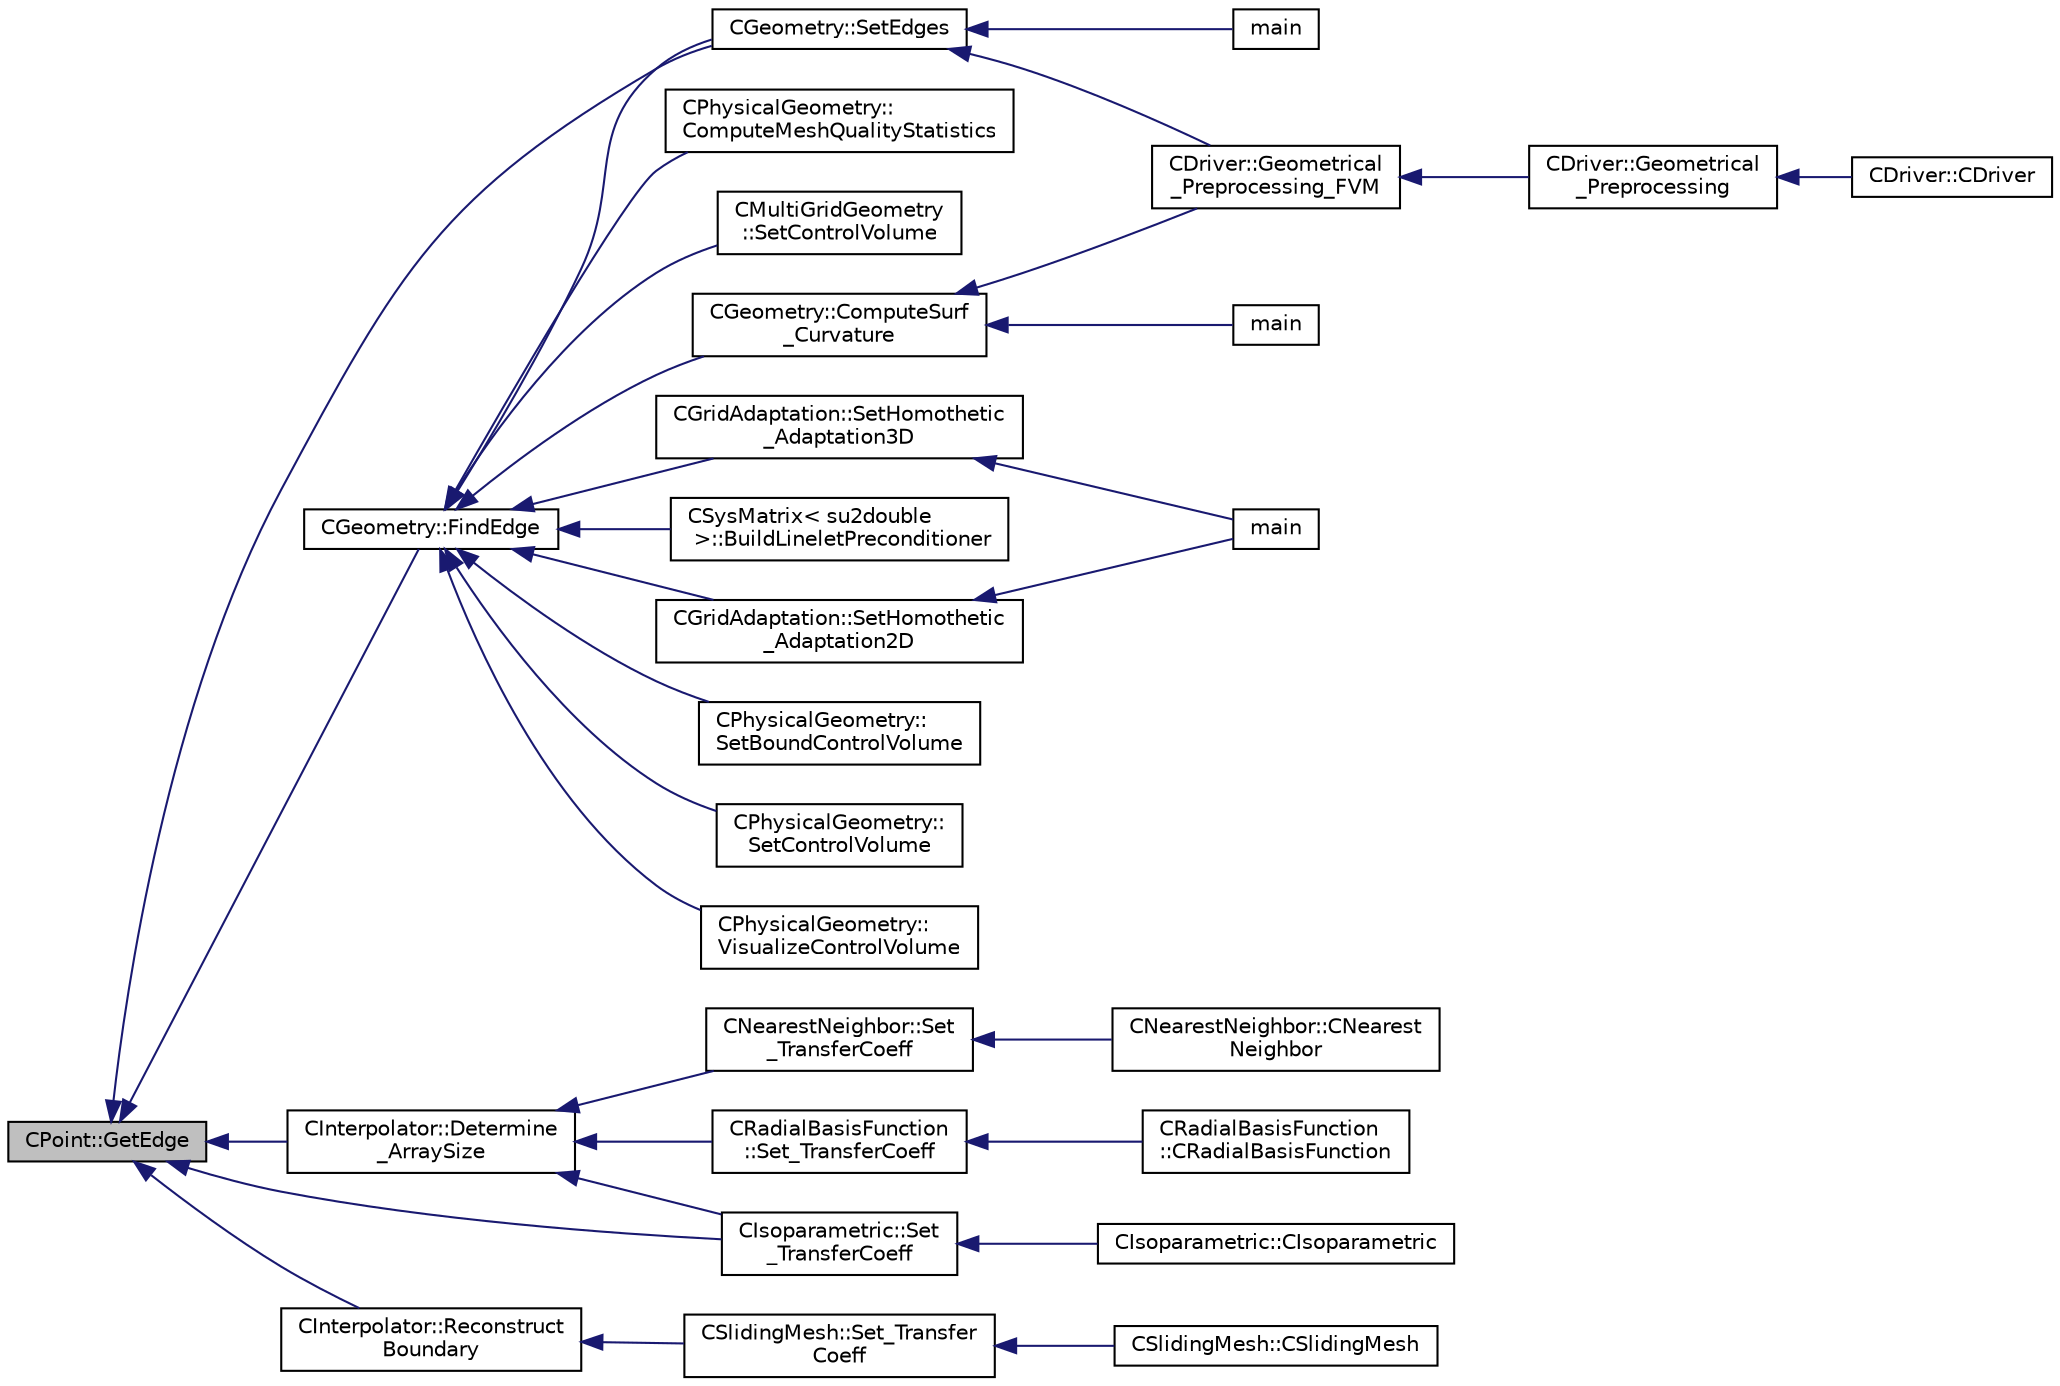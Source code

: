 digraph "CPoint::GetEdge"
{
  edge [fontname="Helvetica",fontsize="10",labelfontname="Helvetica",labelfontsize="10"];
  node [fontname="Helvetica",fontsize="10",shape=record];
  rankdir="LR";
  Node859 [label="CPoint::GetEdge",height=0.2,width=0.4,color="black", fillcolor="grey75", style="filled", fontcolor="black"];
  Node859 -> Node860 [dir="back",color="midnightblue",fontsize="10",style="solid",fontname="Helvetica"];
  Node860 [label="CGeometry::FindEdge",height=0.2,width=0.4,color="black", fillcolor="white", style="filled",URL="$class_c_geometry.html#a1695b3558f1b91fdcfea6a184f94229b",tooltip="Get the edge index from using the nodes of the edge. "];
  Node860 -> Node861 [dir="back",color="midnightblue",fontsize="10",style="solid",fontname="Helvetica"];
  Node861 [label="CGeometry::SetEdges",height=0.2,width=0.4,color="black", fillcolor="white", style="filled",URL="$class_c_geometry.html#afd0eccdc94ace335c037e2f620e73094",tooltip="Sets the edges of an elemment. "];
  Node861 -> Node862 [dir="back",color="midnightblue",fontsize="10",style="solid",fontname="Helvetica"];
  Node862 [label="CDriver::Geometrical\l_Preprocessing_FVM",height=0.2,width=0.4,color="black", fillcolor="white", style="filled",URL="$class_c_driver.html#a2007d2233a2d935a90140499ec4822a4",tooltip="Geometrical_Preprocessing_FVM. "];
  Node862 -> Node863 [dir="back",color="midnightblue",fontsize="10",style="solid",fontname="Helvetica"];
  Node863 [label="CDriver::Geometrical\l_Preprocessing",height=0.2,width=0.4,color="black", fillcolor="white", style="filled",URL="$class_c_driver.html#ad3d55fa299acdb779a7772bcee249004",tooltip="Construction of the edge-based data structure and the multigrid structure. "];
  Node863 -> Node864 [dir="back",color="midnightblue",fontsize="10",style="solid",fontname="Helvetica"];
  Node864 [label="CDriver::CDriver",height=0.2,width=0.4,color="black", fillcolor="white", style="filled",URL="$class_c_driver.html#a3fca4a013a6efa9bbb38fe78a86b5f3d",tooltip="Constructor of the class. "];
  Node861 -> Node865 [dir="back",color="midnightblue",fontsize="10",style="solid",fontname="Helvetica"];
  Node865 [label="main",height=0.2,width=0.4,color="black", fillcolor="white", style="filled",URL="$_s_u2___d_e_f_8cpp.html#a0ddf1224851353fc92bfbff6f499fa97"];
  Node860 -> Node866 [dir="back",color="midnightblue",fontsize="10",style="solid",fontname="Helvetica"];
  Node866 [label="CGeometry::ComputeSurf\l_Curvature",height=0.2,width=0.4,color="black", fillcolor="white", style="filled",URL="$class_c_geometry.html#a260ac40c011a30a0fb55a4cc45eaf88e",tooltip="Find and store all vertices on a sharp corner in the geometry. "];
  Node866 -> Node862 [dir="back",color="midnightblue",fontsize="10",style="solid",fontname="Helvetica"];
  Node866 -> Node867 [dir="back",color="midnightblue",fontsize="10",style="solid",fontname="Helvetica"];
  Node867 [label="main",height=0.2,width=0.4,color="black", fillcolor="white", style="filled",URL="$_s_u2___g_e_o_8cpp.html#a0ddf1224851353fc92bfbff6f499fa97"];
  Node860 -> Node868 [dir="back",color="midnightblue",fontsize="10",style="solid",fontname="Helvetica"];
  Node868 [label="CPhysicalGeometry::\lSetBoundControlVolume",height=0.2,width=0.4,color="black", fillcolor="white", style="filled",URL="$class_c_physical_geometry.html#a1d9a41135773efb3dbc1c8ba18752ea3",tooltip="Set boundary vertex structure of the control volume. "];
  Node860 -> Node869 [dir="back",color="midnightblue",fontsize="10",style="solid",fontname="Helvetica"];
  Node869 [label="CPhysicalGeometry::\lSetControlVolume",height=0.2,width=0.4,color="black", fillcolor="white", style="filled",URL="$class_c_physical_geometry.html#a8d8c95d00048bdbdcde83e0b318e7b01",tooltip="Set the edge structure of the control volume. "];
  Node860 -> Node870 [dir="back",color="midnightblue",fontsize="10",style="solid",fontname="Helvetica"];
  Node870 [label="CPhysicalGeometry::\lVisualizeControlVolume",height=0.2,width=0.4,color="black", fillcolor="white", style="filled",URL="$class_c_physical_geometry.html#abccff4b11413861224417bb9e2f3bfbe",tooltip="Visualize the structure of the control volume(s). "];
  Node860 -> Node871 [dir="back",color="midnightblue",fontsize="10",style="solid",fontname="Helvetica"];
  Node871 [label="CPhysicalGeometry::\lComputeMeshQualityStatistics",height=0.2,width=0.4,color="black", fillcolor="white", style="filled",URL="$class_c_physical_geometry.html#a7766e59123964eb4072a7a4b352c1260",tooltip="Compute 3 grid quality metrics: orthogonality angle, dual cell aspect ratio, and dual cell volume rat..."];
  Node860 -> Node872 [dir="back",color="midnightblue",fontsize="10",style="solid",fontname="Helvetica"];
  Node872 [label="CMultiGridGeometry\l::SetControlVolume",height=0.2,width=0.4,color="black", fillcolor="white", style="filled",URL="$class_c_multi_grid_geometry.html#a10826a3f97e1bb114d55f994f86ad3bf",tooltip="Set the edge structure of the agglomerated control volume. "];
  Node860 -> Node873 [dir="back",color="midnightblue",fontsize="10",style="solid",fontname="Helvetica"];
  Node873 [label="CGridAdaptation::SetHomothetic\l_Adaptation2D",height=0.2,width=0.4,color="black", fillcolor="white", style="filled",URL="$class_c_grid_adaptation.html#a5257243a7c3cf080344a61d7a5bd8086",tooltip="Do a complete adaptation of the computational grid using a homothetic technique (2D). "];
  Node873 -> Node874 [dir="back",color="midnightblue",fontsize="10",style="solid",fontname="Helvetica"];
  Node874 [label="main",height=0.2,width=0.4,color="black", fillcolor="white", style="filled",URL="$_s_u2___m_s_h_8cpp.html#a0ddf1224851353fc92bfbff6f499fa97"];
  Node860 -> Node875 [dir="back",color="midnightblue",fontsize="10",style="solid",fontname="Helvetica"];
  Node875 [label="CGridAdaptation::SetHomothetic\l_Adaptation3D",height=0.2,width=0.4,color="black", fillcolor="white", style="filled",URL="$class_c_grid_adaptation.html#a9f2b95697dbf07724fae0b65e19323b7",tooltip="Do a complete adaptation of the computational grid using a homothetic technique (3D). "];
  Node875 -> Node874 [dir="back",color="midnightblue",fontsize="10",style="solid",fontname="Helvetica"];
  Node860 -> Node876 [dir="back",color="midnightblue",fontsize="10",style="solid",fontname="Helvetica"];
  Node876 [label="CSysMatrix\< su2double\l \>::BuildLineletPreconditioner",height=0.2,width=0.4,color="black", fillcolor="white", style="filled",URL="$class_c_sys_matrix.html#a0d094c6730c675d6c4b4c6eb5abff3fd",tooltip="Build the Linelet preconditioner. "];
  Node859 -> Node861 [dir="back",color="midnightblue",fontsize="10",style="solid",fontname="Helvetica"];
  Node859 -> Node877 [dir="back",color="midnightblue",fontsize="10",style="solid",fontname="Helvetica"];
  Node877 [label="CInterpolator::Determine\l_ArraySize",height=0.2,width=0.4,color="black", fillcolor="white", style="filled",URL="$class_c_interpolator.html#a9e320a9ed782dd9aa75afee58bfe683f",tooltip="Determine array sizes used to collect and send coordinate and global point information. "];
  Node877 -> Node878 [dir="back",color="midnightblue",fontsize="10",style="solid",fontname="Helvetica"];
  Node878 [label="CNearestNeighbor::Set\l_TransferCoeff",height=0.2,width=0.4,color="black", fillcolor="white", style="filled",URL="$class_c_nearest_neighbor.html#a0b3fe23b89f2a19c25d4d3eaeca0b322",tooltip="Set up transfer matrix defining relation between two meshes. "];
  Node878 -> Node879 [dir="back",color="midnightblue",fontsize="10",style="solid",fontname="Helvetica"];
  Node879 [label="CNearestNeighbor::CNearest\lNeighbor",height=0.2,width=0.4,color="black", fillcolor="white", style="filled",URL="$class_c_nearest_neighbor.html#a04b3ab16218eb4da6122c25fd1c01d41",tooltip="Constructor of the class. "];
  Node877 -> Node880 [dir="back",color="midnightblue",fontsize="10",style="solid",fontname="Helvetica"];
  Node880 [label="CIsoparametric::Set\l_TransferCoeff",height=0.2,width=0.4,color="black", fillcolor="white", style="filled",URL="$class_c_isoparametric.html#ad5d5a03e5de530698f9fb1baf8ba583c",tooltip="Set up transfer matrix defining relation between two meshes. "];
  Node880 -> Node881 [dir="back",color="midnightblue",fontsize="10",style="solid",fontname="Helvetica"];
  Node881 [label="CIsoparametric::CIsoparametric",height=0.2,width=0.4,color="black", fillcolor="white", style="filled",URL="$class_c_isoparametric.html#a2b63c225b190b0ffcb16332ea9f18a3b",tooltip="Constructor of the class. "];
  Node877 -> Node882 [dir="back",color="midnightblue",fontsize="10",style="solid",fontname="Helvetica"];
  Node882 [label="CRadialBasisFunction\l::Set_TransferCoeff",height=0.2,width=0.4,color="black", fillcolor="white", style="filled",URL="$class_c_radial_basis_function.html#a913cab8d07b872d2b545fd1b8c0c91d3",tooltip="Set up transfer matrix defining relation between two meshes. "];
  Node882 -> Node883 [dir="back",color="midnightblue",fontsize="10",style="solid",fontname="Helvetica"];
  Node883 [label="CRadialBasisFunction\l::CRadialBasisFunction",height=0.2,width=0.4,color="black", fillcolor="white", style="filled",URL="$class_c_radial_basis_function.html#a390e7399b8fd35938449c1da47a79321",tooltip="Constructor of the class. "];
  Node859 -> Node884 [dir="back",color="midnightblue",fontsize="10",style="solid",fontname="Helvetica"];
  Node884 [label="CInterpolator::Reconstruct\lBoundary",height=0.2,width=0.4,color="black", fillcolor="white", style="filled",URL="$class_c_interpolator.html#a0e540fa087c1e38014304821955de9e3",tooltip="Recontstruct the boundary connectivity from parallel partitioning and broadcasts it to all threads..."];
  Node884 -> Node885 [dir="back",color="midnightblue",fontsize="10",style="solid",fontname="Helvetica"];
  Node885 [label="CSlidingMesh::Set_Transfer\lCoeff",height=0.2,width=0.4,color="black", fillcolor="white", style="filled",URL="$class_c_sliding_mesh.html#a60567ffca2c40068f62f96027f483e96",tooltip="Set up transfer matrix defining relation between two meshes. "];
  Node885 -> Node886 [dir="back",color="midnightblue",fontsize="10",style="solid",fontname="Helvetica"];
  Node886 [label="CSlidingMesh::CSlidingMesh",height=0.2,width=0.4,color="black", fillcolor="white", style="filled",URL="$class_c_sliding_mesh.html#a2962815228c3df57c5ee3a70c62189bc",tooltip="Constructor of the class. "];
  Node859 -> Node880 [dir="back",color="midnightblue",fontsize="10",style="solid",fontname="Helvetica"];
}
